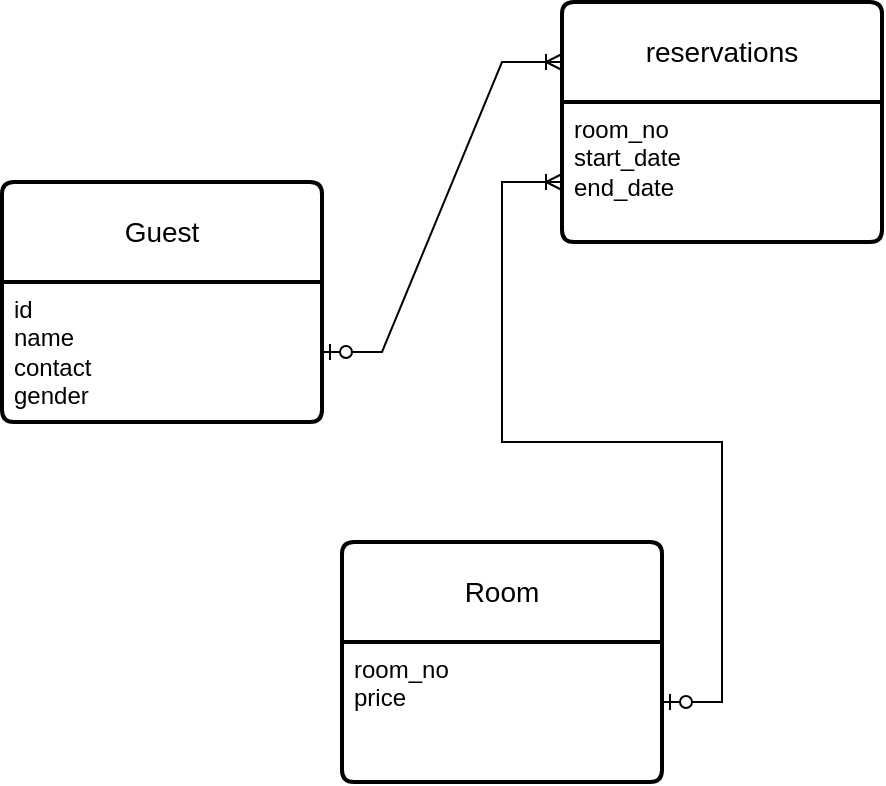 <mxfile version="21.7.5" type="device">
  <diagram name="Page-1" id="Evhlxl3Szm9yQk3kJgBA">
    <mxGraphModel dx="858" dy="516" grid="1" gridSize="10" guides="1" tooltips="1" connect="1" arrows="1" fold="1" page="1" pageScale="1" pageWidth="850" pageHeight="1100" math="0" shadow="0">
      <root>
        <mxCell id="0" />
        <mxCell id="1" parent="0" />
        <mxCell id="9HdQODaZZpWZ-8fmsILi-1" value="Guest" style="swimlane;childLayout=stackLayout;horizontal=1;startSize=50;horizontalStack=0;rounded=1;fontSize=14;fontStyle=0;strokeWidth=2;resizeParent=0;resizeLast=1;shadow=0;dashed=0;align=center;arcSize=4;whiteSpace=wrap;html=1;" vertex="1" parent="1">
          <mxGeometry x="60" y="110" width="160" height="120" as="geometry" />
        </mxCell>
        <mxCell id="9HdQODaZZpWZ-8fmsILi-2" value="id&lt;br&gt;name&lt;br&gt;contact&lt;br&gt;gender" style="align=left;strokeColor=none;fillColor=none;spacingLeft=4;fontSize=12;verticalAlign=top;resizable=0;rotatable=0;part=1;html=1;" vertex="1" parent="9HdQODaZZpWZ-8fmsILi-1">
          <mxGeometry y="50" width="160" height="70" as="geometry" />
        </mxCell>
        <mxCell id="9HdQODaZZpWZ-8fmsILi-3" value="reservations" style="swimlane;childLayout=stackLayout;horizontal=1;startSize=50;horizontalStack=0;rounded=1;fontSize=14;fontStyle=0;strokeWidth=2;resizeParent=0;resizeLast=1;shadow=0;dashed=0;align=center;arcSize=4;whiteSpace=wrap;html=1;" vertex="1" parent="1">
          <mxGeometry x="340" y="20" width="160" height="120" as="geometry" />
        </mxCell>
        <mxCell id="9HdQODaZZpWZ-8fmsILi-4" value="room_no&lt;br&gt;start_date&lt;br&gt;end_date" style="align=left;strokeColor=none;fillColor=none;spacingLeft=4;fontSize=12;verticalAlign=top;resizable=0;rotatable=0;part=1;html=1;" vertex="1" parent="9HdQODaZZpWZ-8fmsILi-3">
          <mxGeometry y="50" width="160" height="70" as="geometry" />
        </mxCell>
        <mxCell id="9HdQODaZZpWZ-8fmsILi-5" value="Room" style="swimlane;childLayout=stackLayout;horizontal=1;startSize=50;horizontalStack=0;rounded=1;fontSize=14;fontStyle=0;strokeWidth=2;resizeParent=0;resizeLast=1;shadow=0;dashed=0;align=center;arcSize=4;whiteSpace=wrap;html=1;" vertex="1" parent="1">
          <mxGeometry x="230" y="290" width="160" height="120" as="geometry" />
        </mxCell>
        <mxCell id="9HdQODaZZpWZ-8fmsILi-6" value="room_no&lt;br&gt;price&lt;br&gt;" style="align=left;strokeColor=none;fillColor=none;spacingLeft=4;fontSize=12;verticalAlign=top;resizable=0;rotatable=0;part=1;html=1;" vertex="1" parent="9HdQODaZZpWZ-8fmsILi-5">
          <mxGeometry y="50" width="160" height="70" as="geometry" />
        </mxCell>
        <mxCell id="9HdQODaZZpWZ-8fmsILi-7" value="" style="edgeStyle=entityRelationEdgeStyle;fontSize=12;html=1;endArrow=ERoneToMany;startArrow=ERzeroToOne;rounded=0;entryX=0;entryY=0.25;entryDx=0;entryDy=0;" edge="1" parent="1" source="9HdQODaZZpWZ-8fmsILi-2" target="9HdQODaZZpWZ-8fmsILi-3">
          <mxGeometry width="100" height="100" relative="1" as="geometry">
            <mxPoint x="250" y="160" as="sourcePoint" />
            <mxPoint x="350" y="60" as="targetPoint" />
          </mxGeometry>
        </mxCell>
        <mxCell id="9HdQODaZZpWZ-8fmsILi-9" value="" style="edgeStyle=entityRelationEdgeStyle;fontSize=12;html=1;endArrow=ERoneToMany;startArrow=ERzeroToOne;rounded=0;" edge="1" parent="1">
          <mxGeometry width="100" height="100" relative="1" as="geometry">
            <mxPoint x="390" y="370" as="sourcePoint" />
            <mxPoint x="340" y="110" as="targetPoint" />
          </mxGeometry>
        </mxCell>
      </root>
    </mxGraphModel>
  </diagram>
</mxfile>

